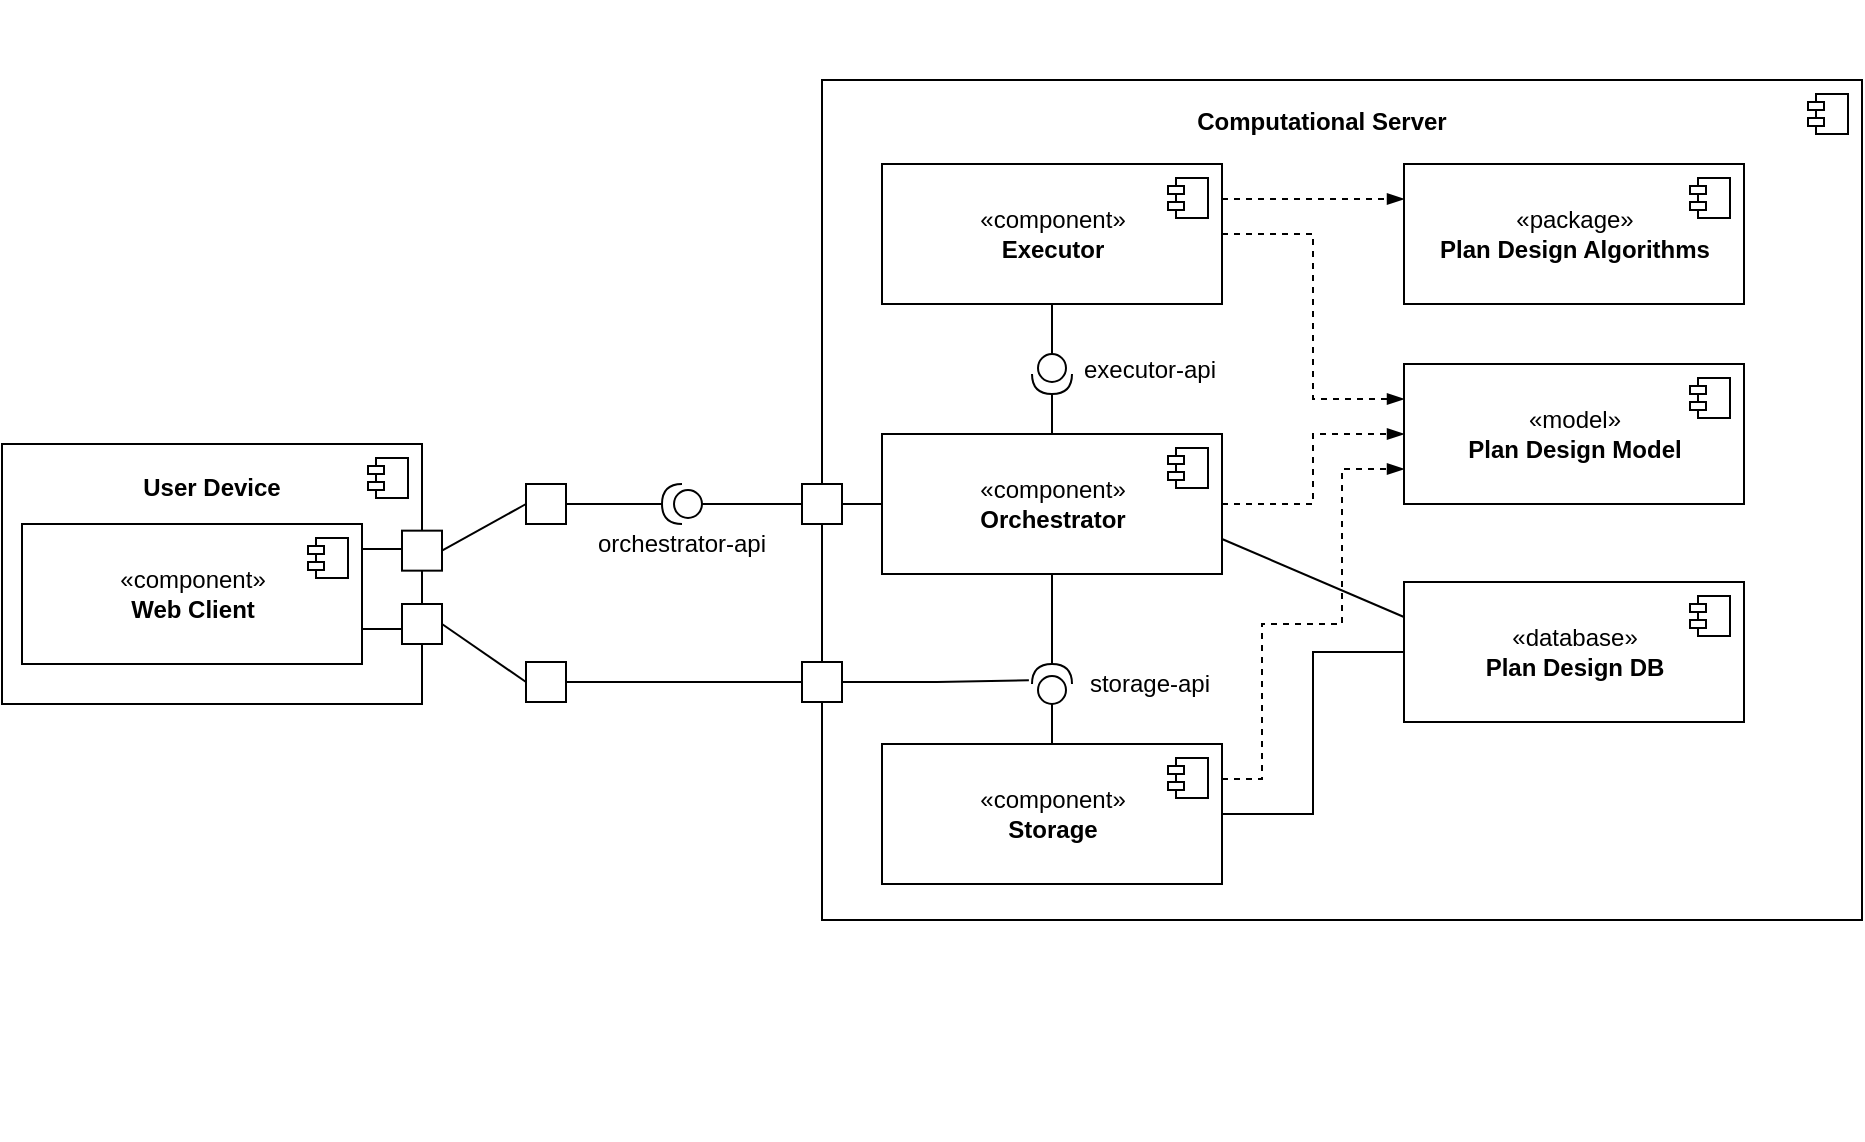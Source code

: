 <mxfile version="17.2.4" type="device"><diagram id="kl-m7DRvVnAP5jv2bsS0" name="Страница 1"><mxGraphModel dx="2393" dy="1140" grid="1" gridSize="10" guides="1" tooltips="1" connect="1" arrows="1" fold="1" page="1" pageScale="1" pageWidth="827" pageHeight="1169" math="0" shadow="0"><root><mxCell id="0"/><mxCell id="1" parent="0"/><mxCell id="cWLV5T_0oU8MoCjK0cRC-11" value="" style="group" vertex="1" connectable="0" parent="1"><mxGeometry x="240" y="48" width="540" height="530" as="geometry"/></mxCell><mxCell id="cWLV5T_0oU8MoCjK0cRC-6" value="" style="html=1;dropTarget=0;" vertex="1" parent="cWLV5T_0oU8MoCjK0cRC-11"><mxGeometry x="20" width="520" height="420" as="geometry"/></mxCell><mxCell id="cWLV5T_0oU8MoCjK0cRC-7" value="" style="shape=module;jettyWidth=8;jettyHeight=4;" vertex="1" parent="cWLV5T_0oU8MoCjK0cRC-6"><mxGeometry x="1" width="20" height="20" relative="1" as="geometry"><mxPoint x="-27" y="7" as="offset"/></mxGeometry></mxCell><mxCell id="cWLV5T_0oU8MoCjK0cRC-8" value="&lt;b&gt;Computational Server&lt;/b&gt;" style="text;html=1;strokeColor=none;fillColor=none;align=center;verticalAlign=middle;whiteSpace=wrap;rounded=0;" vertex="1" parent="cWLV5T_0oU8MoCjK0cRC-11"><mxGeometry x="162" y="-40" width="216" height="122.308" as="geometry"/></mxCell><mxCell id="913vFRCn7aOsAa7aIZj4-27" value="storage-api" style="text;html=1;strokeColor=none;fillColor=none;align=center;verticalAlign=middle;whiteSpace=wrap;rounded=0;" parent="cWLV5T_0oU8MoCjK0cRC-11" vertex="1"><mxGeometry x="134" y="287" width="100" height="30" as="geometry"/></mxCell><mxCell id="913vFRCn7aOsAa7aIZj4-22" value="executor-api" style="text;html=1;strokeColor=none;fillColor=none;align=center;verticalAlign=middle;whiteSpace=wrap;rounded=0;" parent="cWLV5T_0oU8MoCjK0cRC-11" vertex="1"><mxGeometry x="134" y="130" width="100" height="30" as="geometry"/></mxCell><mxCell id="cWLV5T_0oU8MoCjK0cRC-13" value="" style="whiteSpace=wrap;html=1;aspect=fixed;" vertex="1" parent="cWLV5T_0oU8MoCjK0cRC-11"><mxGeometry x="10" y="291" width="20" height="20" as="geometry"/></mxCell><mxCell id="cWLV5T_0oU8MoCjK0cRC-14" value="" style="whiteSpace=wrap;html=1;aspect=fixed;" vertex="1" parent="cWLV5T_0oU8MoCjK0cRC-11"><mxGeometry x="10" y="202" width="20" height="20" as="geometry"/></mxCell><mxCell id="913vFRCn7aOsAa7aIZj4-7" value="«database»&lt;br&gt;&lt;b&gt;Plan Design DB&lt;/b&gt;" style="html=1;dropTarget=0;" parent="cWLV5T_0oU8MoCjK0cRC-11" vertex="1"><mxGeometry x="311" y="251" width="170" height="70" as="geometry"/></mxCell><mxCell id="913vFRCn7aOsAa7aIZj4-8" value="" style="shape=module;jettyWidth=8;jettyHeight=4;" parent="913vFRCn7aOsAa7aIZj4-7" vertex="1"><mxGeometry x="1" width="20" height="20" relative="1" as="geometry"><mxPoint x="-27" y="7" as="offset"/></mxGeometry></mxCell><mxCell id="913vFRCn7aOsAa7aIZj4-15" value="«model»&lt;br&gt;&lt;b&gt;Plan Design Model&lt;/b&gt;" style="html=1;dropTarget=0;" parent="cWLV5T_0oU8MoCjK0cRC-11" vertex="1"><mxGeometry x="311" y="142" width="170" height="70" as="geometry"/></mxCell><mxCell id="913vFRCn7aOsAa7aIZj4-16" value="" style="shape=module;jettyWidth=8;jettyHeight=4;" parent="913vFRCn7aOsAa7aIZj4-15" vertex="1"><mxGeometry x="1" width="20" height="20" relative="1" as="geometry"><mxPoint x="-27" y="7" as="offset"/></mxGeometry></mxCell><mxCell id="913vFRCn7aOsAa7aIZj4-26" value="" style="shape=providedRequiredInterface;html=1;verticalLabelPosition=bottom;sketch=0;direction=north;" parent="cWLV5T_0oU8MoCjK0cRC-11" vertex="1"><mxGeometry x="125" y="292" width="20" height="20" as="geometry"/></mxCell><mxCell id="cWLV5T_0oU8MoCjK0cRC-17" style="edgeStyle=orthogonalEdgeStyle;rounded=0;orthogonalLoop=1;jettySize=auto;html=1;exitX=1;exitY=0.5;exitDx=0;exitDy=0;entryX=0.596;entryY=-0.078;entryDx=0;entryDy=0;entryPerimeter=0;endArrow=none;endFill=0;" edge="1" parent="cWLV5T_0oU8MoCjK0cRC-11" source="cWLV5T_0oU8MoCjK0cRC-13" target="913vFRCn7aOsAa7aIZj4-26"><mxGeometry relative="1" as="geometry"/></mxCell><mxCell id="cWLV5T_0oU8MoCjK0cRC-28" style="edgeStyle=orthogonalEdgeStyle;rounded=0;orthogonalLoop=1;jettySize=auto;html=1;exitX=1;exitY=0.25;exitDx=0;exitDy=0;entryX=0;entryY=0.75;entryDx=0;entryDy=0;endArrow=blockThin;endFill=1;dashed=1;" edge="1" parent="cWLV5T_0oU8MoCjK0cRC-11" source="913vFRCn7aOsAa7aIZj4-1" target="913vFRCn7aOsAa7aIZj4-15"><mxGeometry relative="1" as="geometry"><Array as="points"><mxPoint x="240" y="350"/><mxPoint x="240" y="272"/><mxPoint x="280" y="272"/><mxPoint x="280" y="194"/></Array></mxGeometry></mxCell><mxCell id="913vFRCn7aOsAa7aIZj4-1" value="«component»&lt;br&gt;&lt;b&gt;Storage&lt;/b&gt;" style="html=1;dropTarget=0;" parent="cWLV5T_0oU8MoCjK0cRC-11" vertex="1"><mxGeometry x="50" y="332" width="170" height="70" as="geometry"/></mxCell><mxCell id="913vFRCn7aOsAa7aIZj4-2" value="" style="shape=module;jettyWidth=8;jettyHeight=4;" parent="913vFRCn7aOsAa7aIZj4-1" vertex="1"><mxGeometry x="1" width="20" height="20" relative="1" as="geometry"><mxPoint x="-27" y="7" as="offset"/></mxGeometry></mxCell><mxCell id="913vFRCn7aOsAa7aIZj4-41" style="edgeStyle=orthogonalEdgeStyle;rounded=0;orthogonalLoop=1;jettySize=auto;html=1;exitX=1;exitY=0.5;exitDx=0;exitDy=0;entryX=0;entryY=0.5;entryDx=0;entryDy=0;endArrow=none;endFill=0;" parent="cWLV5T_0oU8MoCjK0cRC-11" source="913vFRCn7aOsAa7aIZj4-1" target="913vFRCn7aOsAa7aIZj4-7" edge="1"><mxGeometry relative="1" as="geometry"/></mxCell><mxCell id="913vFRCn7aOsAa7aIZj4-29" style="edgeStyle=orthogonalEdgeStyle;rounded=0;orthogonalLoop=1;jettySize=auto;html=1;endArrow=none;endFill=0;exitX=0;exitY=0.5;exitDx=0;exitDy=0;exitPerimeter=0;" parent="cWLV5T_0oU8MoCjK0cRC-11" source="913vFRCn7aOsAa7aIZj4-26" target="913vFRCn7aOsAa7aIZj4-1" edge="1"><mxGeometry relative="1" as="geometry"/></mxCell><mxCell id="cWLV5T_0oU8MoCjK0cRC-10" value="" style="group" vertex="1" connectable="0" parent="1"><mxGeometry x="-150" y="230" width="220" height="130" as="geometry"/></mxCell><mxCell id="cWLV5T_0oU8MoCjK0cRC-4" value="" style="html=1;dropTarget=0;" vertex="1" parent="cWLV5T_0oU8MoCjK0cRC-10"><mxGeometry width="210" height="130" as="geometry"/></mxCell><mxCell id="cWLV5T_0oU8MoCjK0cRC-5" value="" style="shape=module;jettyWidth=8;jettyHeight=4;" vertex="1" parent="cWLV5T_0oU8MoCjK0cRC-4"><mxGeometry x="1" width="20" height="20" relative="1" as="geometry"><mxPoint x="-27" y="7" as="offset"/></mxGeometry></mxCell><mxCell id="cWLV5T_0oU8MoCjK0cRC-9" value="&lt;b&gt;User Device&lt;/b&gt;" style="text;html=1;strokeColor=none;fillColor=none;align=center;verticalAlign=middle;whiteSpace=wrap;rounded=0;" vertex="1" parent="cWLV5T_0oU8MoCjK0cRC-10"><mxGeometry x="35" width="140" height="43.333" as="geometry"/></mxCell><mxCell id="cWLV5T_0oU8MoCjK0cRC-21" style="edgeStyle=orthogonalEdgeStyle;rounded=0;orthogonalLoop=1;jettySize=auto;html=1;exitX=1;exitY=0.25;exitDx=0;exitDy=0;entryX=0;entryY=0.5;entryDx=0;entryDy=0;endArrow=none;endFill=0;" edge="1" parent="cWLV5T_0oU8MoCjK0cRC-10"><mxGeometry relative="1" as="geometry"><mxPoint x="180.0" y="52.5" as="sourcePoint"/><mxPoint x="200.0" y="48.33" as="targetPoint"/></mxGeometry></mxCell><mxCell id="cWLV5T_0oU8MoCjK0cRC-22" style="edgeStyle=orthogonalEdgeStyle;rounded=0;orthogonalLoop=1;jettySize=auto;html=1;exitX=1;exitY=0.75;exitDx=0;exitDy=0;entryX=0;entryY=0.5;entryDx=0;entryDy=0;endArrow=none;endFill=0;" edge="1" parent="cWLV5T_0oU8MoCjK0cRC-10" source="913vFRCn7aOsAa7aIZj4-9" target="cWLV5T_0oU8MoCjK0cRC-20"><mxGeometry relative="1" as="geometry"/></mxCell><mxCell id="913vFRCn7aOsAa7aIZj4-9" value="«component»&lt;br&gt;&lt;b&gt;Web Client&lt;/b&gt;" style="html=1;dropTarget=0;" parent="cWLV5T_0oU8MoCjK0cRC-10" vertex="1"><mxGeometry x="10" y="40" width="170" height="70" as="geometry"/></mxCell><mxCell id="913vFRCn7aOsAa7aIZj4-10" value="" style="shape=module;jettyWidth=8;jettyHeight=4;" parent="913vFRCn7aOsAa7aIZj4-9" vertex="1"><mxGeometry x="1" width="20" height="20" relative="1" as="geometry"><mxPoint x="-27" y="7" as="offset"/></mxGeometry></mxCell><mxCell id="cWLV5T_0oU8MoCjK0cRC-19" value="" style="whiteSpace=wrap;html=1;aspect=fixed;" vertex="1" parent="cWLV5T_0oU8MoCjK0cRC-10"><mxGeometry x="200" y="43.33" width="20" height="20" as="geometry"/></mxCell><mxCell id="cWLV5T_0oU8MoCjK0cRC-20" value="" style="whiteSpace=wrap;html=1;aspect=fixed;" vertex="1" parent="cWLV5T_0oU8MoCjK0cRC-10"><mxGeometry x="200" y="80" width="20" height="20" as="geometry"/></mxCell><mxCell id="913vFRCn7aOsAa7aIZj4-25" style="edgeStyle=orthogonalEdgeStyle;rounded=0;orthogonalLoop=1;jettySize=auto;html=1;exitX=0.5;exitY=1;exitDx=0;exitDy=0;entryX=0;entryY=0.5;entryDx=0;entryDy=0;endArrow=none;endFill=0;entryPerimeter=0;" parent="1" source="913vFRCn7aOsAa7aIZj4-3" target="913vFRCn7aOsAa7aIZj4-21" edge="1"><mxGeometry relative="1" as="geometry"/></mxCell><mxCell id="913vFRCn7aOsAa7aIZj4-39" style="edgeStyle=orthogonalEdgeStyle;rounded=0;orthogonalLoop=1;jettySize=auto;html=1;exitX=1;exitY=0.5;exitDx=0;exitDy=0;entryX=0;entryY=0.25;entryDx=0;entryDy=0;endArrow=blockThin;endFill=1;dashed=1;" parent="1" source="913vFRCn7aOsAa7aIZj4-3" target="913vFRCn7aOsAa7aIZj4-15" edge="1"><mxGeometry relative="1" as="geometry"/></mxCell><mxCell id="4" style="edgeStyle=orthogonalEdgeStyle;rounded=0;orthogonalLoop=1;jettySize=auto;html=1;exitX=1;exitY=0.25;exitDx=0;exitDy=0;entryX=0;entryY=0.25;entryDx=0;entryDy=0;endArrow=blockThin;endFill=1;dashed=1;" parent="1" source="913vFRCn7aOsAa7aIZj4-3" target="2" edge="1"><mxGeometry relative="1" as="geometry"/></mxCell><mxCell id="913vFRCn7aOsAa7aIZj4-3" value="«component»&lt;br&gt;&lt;b&gt;Executor&lt;/b&gt;" style="html=1;dropTarget=0;" parent="1" vertex="1"><mxGeometry x="290" y="90" width="170" height="70" as="geometry"/></mxCell><mxCell id="913vFRCn7aOsAa7aIZj4-4" value="" style="shape=module;jettyWidth=8;jettyHeight=4;" parent="913vFRCn7aOsAa7aIZj4-3" vertex="1"><mxGeometry x="1" width="20" height="20" relative="1" as="geometry"><mxPoint x="-27" y="7" as="offset"/></mxGeometry></mxCell><mxCell id="913vFRCn7aOsAa7aIZj4-37" style="edgeStyle=orthogonalEdgeStyle;rounded=0;orthogonalLoop=1;jettySize=auto;html=1;exitX=1;exitY=0.5;exitDx=0;exitDy=0;entryX=0;entryY=0.5;entryDx=0;entryDy=0;endArrow=blockThin;endFill=1;dashed=1;" parent="1" source="913vFRCn7aOsAa7aIZj4-5" target="913vFRCn7aOsAa7aIZj4-15" edge="1"><mxGeometry relative="1" as="geometry"/></mxCell><mxCell id="913vFRCn7aOsAa7aIZj4-42" style="rounded=0;orthogonalLoop=1;jettySize=auto;html=1;exitX=1;exitY=0.75;exitDx=0;exitDy=0;entryX=0;entryY=0.25;entryDx=0;entryDy=0;endArrow=none;endFill=0;" parent="1" source="913vFRCn7aOsAa7aIZj4-5" target="913vFRCn7aOsAa7aIZj4-7" edge="1"><mxGeometry relative="1" as="geometry"/></mxCell><mxCell id="cWLV5T_0oU8MoCjK0cRC-16" style="edgeStyle=orthogonalEdgeStyle;rounded=0;orthogonalLoop=1;jettySize=auto;html=1;exitX=0;exitY=0.5;exitDx=0;exitDy=0;entryX=1;entryY=0.5;entryDx=0;entryDy=0;endArrow=none;endFill=0;" edge="1" parent="1" source="913vFRCn7aOsAa7aIZj4-5" target="cWLV5T_0oU8MoCjK0cRC-14"><mxGeometry relative="1" as="geometry"/></mxCell><mxCell id="913vFRCn7aOsAa7aIZj4-5" value="«component»&lt;br&gt;&lt;b&gt;Orchestrator&lt;/b&gt;" style="html=1;dropTarget=0;" parent="1" vertex="1"><mxGeometry x="290" y="225" width="170" height="70" as="geometry"/></mxCell><mxCell id="913vFRCn7aOsAa7aIZj4-6" value="" style="shape=module;jettyWidth=8;jettyHeight=4;" parent="913vFRCn7aOsAa7aIZj4-5" vertex="1"><mxGeometry x="1" width="20" height="20" relative="1" as="geometry"><mxPoint x="-27" y="7" as="offset"/></mxGeometry></mxCell><mxCell id="913vFRCn7aOsAa7aIZj4-24" style="edgeStyle=orthogonalEdgeStyle;rounded=0;orthogonalLoop=1;jettySize=auto;html=1;exitX=1;exitY=0.5;exitDx=0;exitDy=0;exitPerimeter=0;endArrow=none;endFill=0;" parent="1" source="913vFRCn7aOsAa7aIZj4-21" target="913vFRCn7aOsAa7aIZj4-5" edge="1"><mxGeometry relative="1" as="geometry"/></mxCell><mxCell id="913vFRCn7aOsAa7aIZj4-21" value="" style="shape=providedRequiredInterface;html=1;verticalLabelPosition=bottom;sketch=0;rotation=90;" parent="1" vertex="1"><mxGeometry x="365" y="185" width="20" height="20" as="geometry"/></mxCell><mxCell id="913vFRCn7aOsAa7aIZj4-28" style="edgeStyle=orthogonalEdgeStyle;rounded=0;orthogonalLoop=1;jettySize=auto;html=1;exitX=1;exitY=0.5;exitDx=0;exitDy=0;exitPerimeter=0;entryX=0.5;entryY=1;entryDx=0;entryDy=0;endArrow=none;endFill=0;" parent="1" source="913vFRCn7aOsAa7aIZj4-26" target="913vFRCn7aOsAa7aIZj4-5" edge="1"><mxGeometry relative="1" as="geometry"/></mxCell><mxCell id="913vFRCn7aOsAa7aIZj4-46" value="" style="edgeStyle=orthogonalEdgeStyle;rounded=0;orthogonalLoop=1;jettySize=auto;html=1;endArrow=none;endFill=0;exitX=1;exitY=0.5;exitDx=0;exitDy=0;exitPerimeter=0;" parent="1" source="913vFRCn7aOsAa7aIZj4-26" target="913vFRCn7aOsAa7aIZj4-5" edge="1"><mxGeometry relative="1" as="geometry"/></mxCell><mxCell id="913vFRCn7aOsAa7aIZj4-45" style="edgeStyle=orthogonalEdgeStyle;rounded=0;orthogonalLoop=1;jettySize=auto;html=1;exitX=1;exitY=0.5;exitDx=0;exitDy=0;exitPerimeter=0;entryX=1;entryY=0.5;entryDx=0;entryDy=0;endArrow=none;endFill=0;" parent="1" source="913vFRCn7aOsAa7aIZj4-33" target="913vFRCn7aOsAa7aIZj4-43" edge="1"><mxGeometry relative="1" as="geometry"/></mxCell><mxCell id="cWLV5T_0oU8MoCjK0cRC-27" style="edgeStyle=none;rounded=0;orthogonalLoop=1;jettySize=auto;html=1;exitX=0;exitY=0.5;exitDx=0;exitDy=0;exitPerimeter=0;entryX=0;entryY=0.5;entryDx=0;entryDy=0;endArrow=none;endFill=0;" edge="1" parent="1" source="913vFRCn7aOsAa7aIZj4-33" target="cWLV5T_0oU8MoCjK0cRC-14"><mxGeometry relative="1" as="geometry"/></mxCell><mxCell id="913vFRCn7aOsAa7aIZj4-33" value="" style="shape=providedRequiredInterface;html=1;verticalLabelPosition=bottom;sketch=0;direction=west;" parent="1" vertex="1"><mxGeometry x="180" y="250" width="20" height="20" as="geometry"/></mxCell><mxCell id="913vFRCn7aOsAa7aIZj4-34" value="orchestrator-api" style="text;html=1;strokeColor=none;fillColor=none;align=center;verticalAlign=middle;whiteSpace=wrap;rounded=0;" parent="1" vertex="1"><mxGeometry x="140" y="265" width="100" height="30" as="geometry"/></mxCell><mxCell id="913vFRCn7aOsAa7aIZj4-43" value="" style="whiteSpace=wrap;html=1;aspect=fixed;" parent="1" vertex="1"><mxGeometry x="112" y="250" width="20" height="20" as="geometry"/></mxCell><mxCell id="cWLV5T_0oU8MoCjK0cRC-18" style="edgeStyle=orthogonalEdgeStyle;rounded=0;orthogonalLoop=1;jettySize=auto;html=1;exitX=1;exitY=0.5;exitDx=0;exitDy=0;entryX=0;entryY=0.5;entryDx=0;entryDy=0;endArrow=none;endFill=0;" edge="1" parent="1" source="913vFRCn7aOsAa7aIZj4-44" target="cWLV5T_0oU8MoCjK0cRC-13"><mxGeometry relative="1" as="geometry"/></mxCell><mxCell id="913vFRCn7aOsAa7aIZj4-44" value="" style="whiteSpace=wrap;html=1;aspect=fixed;" parent="1" vertex="1"><mxGeometry x="112" y="339" width="20" height="20" as="geometry"/></mxCell><mxCell id="2" value="«package»&lt;br&gt;&lt;b&gt;Plan Design Algorithms&lt;/b&gt;" style="html=1;dropTarget=0;" parent="1" vertex="1"><mxGeometry x="551" y="90" width="170" height="70" as="geometry"/></mxCell><mxCell id="3" value="" style="shape=module;jettyWidth=8;jettyHeight=4;" parent="2" vertex="1"><mxGeometry x="1" width="20" height="20" relative="1" as="geometry"><mxPoint x="-27" y="7" as="offset"/></mxGeometry></mxCell><mxCell id="cWLV5T_0oU8MoCjK0cRC-23" style="rounded=0;orthogonalLoop=1;jettySize=auto;html=1;exitX=1;exitY=0.5;exitDx=0;exitDy=0;entryX=0;entryY=0.5;entryDx=0;entryDy=0;endArrow=none;endFill=0;" edge="1" parent="1" source="cWLV5T_0oU8MoCjK0cRC-19" target="913vFRCn7aOsAa7aIZj4-43"><mxGeometry relative="1" as="geometry"/></mxCell><mxCell id="cWLV5T_0oU8MoCjK0cRC-24" style="rounded=0;orthogonalLoop=1;jettySize=auto;html=1;exitX=1;exitY=0.5;exitDx=0;exitDy=0;entryX=0;entryY=0.5;entryDx=0;entryDy=0;endArrow=none;endFill=0;" edge="1" parent="1" source="cWLV5T_0oU8MoCjK0cRC-20" target="913vFRCn7aOsAa7aIZj4-44"><mxGeometry relative="1" as="geometry"/></mxCell></root></mxGraphModel></diagram></mxfile>